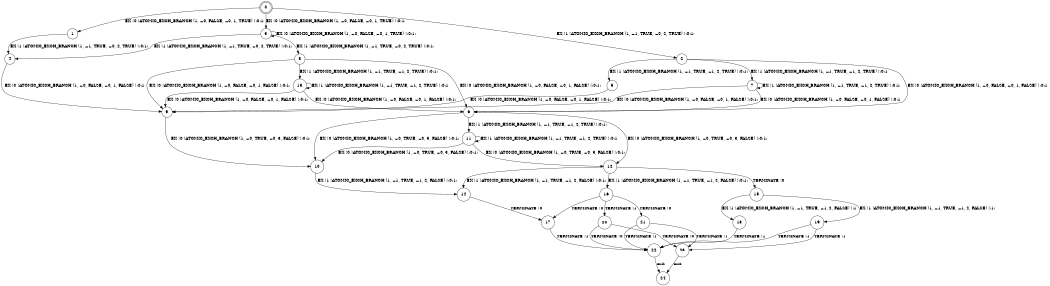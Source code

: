 digraph BCG {
size = "7, 10.5";
center = TRUE;
node [shape = circle];
0 [peripheries = 2];
0 -> 1 [label = "EX !0 !ATOMIC_EXCH_BRANCH (1, +0, FALSE, +0, 1, TRUE) !:0:1:"];
0 -> 2 [label = "EX !1 !ATOMIC_EXCH_BRANCH (1, +1, TRUE, +0, 2, TRUE) !:0:1:"];
0 -> 3 [label = "EX !0 !ATOMIC_EXCH_BRANCH (1, +0, FALSE, +0, 1, TRUE) !:0:1:"];
1 -> 4 [label = "EX !1 !ATOMIC_EXCH_BRANCH (1, +1, TRUE, +0, 2, TRUE) !:0:1:"];
2 -> 5 [label = "EX !1 !ATOMIC_EXCH_BRANCH (1, +1, TRUE, +1, 2, TRUE) !:0:1:"];
2 -> 6 [label = "EX !0 !ATOMIC_EXCH_BRANCH (1, +0, FALSE, +0, 1, FALSE) !:0:1:"];
2 -> 7 [label = "EX !1 !ATOMIC_EXCH_BRANCH (1, +1, TRUE, +1, 2, TRUE) !:0:1:"];
3 -> 4 [label = "EX !1 !ATOMIC_EXCH_BRANCH (1, +1, TRUE, +0, 2, TRUE) !:0:1:"];
3 -> 8 [label = "EX !1 !ATOMIC_EXCH_BRANCH (1, +1, TRUE, +0, 2, TRUE) !:0:1:"];
3 -> 3 [label = "EX !0 !ATOMIC_EXCH_BRANCH (1, +0, FALSE, +0, 1, TRUE) !:0:1:"];
4 -> 9 [label = "EX !0 !ATOMIC_EXCH_BRANCH (1, +0, FALSE, +0, 1, FALSE) !:0:1:"];
5 -> 9 [label = "EX !0 !ATOMIC_EXCH_BRANCH (1, +0, FALSE, +0, 1, FALSE) !:0:1:"];
6 -> 10 [label = "EX !0 !ATOMIC_EXCH_BRANCH (1, +0, TRUE, +0, 3, FALSE) !:0:1:"];
6 -> 11 [label = "EX !1 !ATOMIC_EXCH_BRANCH (1, +1, TRUE, +1, 2, TRUE) !:0:1:"];
6 -> 12 [label = "EX !0 !ATOMIC_EXCH_BRANCH (1, +0, TRUE, +0, 3, FALSE) !:0:1:"];
7 -> 9 [label = "EX !0 !ATOMIC_EXCH_BRANCH (1, +0, FALSE, +0, 1, FALSE) !:0:1:"];
7 -> 6 [label = "EX !0 !ATOMIC_EXCH_BRANCH (1, +0, FALSE, +0, 1, FALSE) !:0:1:"];
7 -> 7 [label = "EX !1 !ATOMIC_EXCH_BRANCH (1, +1, TRUE, +1, 2, TRUE) !:0:1:"];
8 -> 9 [label = "EX !0 !ATOMIC_EXCH_BRANCH (1, +0, FALSE, +0, 1, FALSE) !:0:1:"];
8 -> 13 [label = "EX !1 !ATOMIC_EXCH_BRANCH (1, +1, TRUE, +1, 2, TRUE) !:0:1:"];
8 -> 6 [label = "EX !0 !ATOMIC_EXCH_BRANCH (1, +0, FALSE, +0, 1, FALSE) !:0:1:"];
9 -> 10 [label = "EX !0 !ATOMIC_EXCH_BRANCH (1, +0, TRUE, +0, 3, FALSE) !:0:1:"];
10 -> 14 [label = "EX !1 !ATOMIC_EXCH_BRANCH (1, +1, TRUE, +1, 2, FALSE) !:0:1:"];
11 -> 10 [label = "EX !0 !ATOMIC_EXCH_BRANCH (1, +0, TRUE, +0, 3, FALSE) !:0:1:"];
11 -> 11 [label = "EX !1 !ATOMIC_EXCH_BRANCH (1, +1, TRUE, +1, 2, TRUE) !:0:1:"];
11 -> 12 [label = "EX !0 !ATOMIC_EXCH_BRANCH (1, +0, TRUE, +0, 3, FALSE) !:0:1:"];
12 -> 14 [label = "EX !1 !ATOMIC_EXCH_BRANCH (1, +1, TRUE, +1, 2, FALSE) !:0:1:"];
12 -> 15 [label = "TERMINATE !0"];
12 -> 16 [label = "EX !1 !ATOMIC_EXCH_BRANCH (1, +1, TRUE, +1, 2, FALSE) !:0:1:"];
13 -> 9 [label = "EX !0 !ATOMIC_EXCH_BRANCH (1, +0, FALSE, +0, 1, FALSE) !:0:1:"];
13 -> 13 [label = "EX !1 !ATOMIC_EXCH_BRANCH (1, +1, TRUE, +1, 2, TRUE) !:0:1:"];
13 -> 6 [label = "EX !0 !ATOMIC_EXCH_BRANCH (1, +0, FALSE, +0, 1, FALSE) !:0:1:"];
14 -> 17 [label = "TERMINATE !0"];
15 -> 18 [label = "EX !1 !ATOMIC_EXCH_BRANCH (1, +1, TRUE, +1, 2, FALSE) !:1:"];
15 -> 19 [label = "EX !1 !ATOMIC_EXCH_BRANCH (1, +1, TRUE, +1, 2, FALSE) !:1:"];
16 -> 17 [label = "TERMINATE !0"];
16 -> 20 [label = "TERMINATE !1"];
16 -> 21 [label = "TERMINATE !0"];
17 -> 22 [label = "TERMINATE !1"];
18 -> 22 [label = "TERMINATE !1"];
19 -> 22 [label = "TERMINATE !1"];
19 -> 23 [label = "TERMINATE !1"];
20 -> 22 [label = "TERMINATE !0"];
20 -> 23 [label = "TERMINATE !0"];
21 -> 22 [label = "TERMINATE !1"];
21 -> 23 [label = "TERMINATE !1"];
22 -> 24 [label = "exit"];
23 -> 24 [label = "exit"];
}
